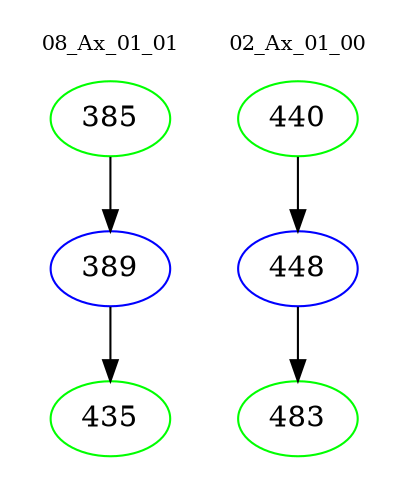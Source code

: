 digraph{
subgraph cluster_0 {
color = white
label = "08_Ax_01_01";
fontsize=10;
T0_385 [label="385", color="green"]
T0_385 -> T0_389 [color="black"]
T0_389 [label="389", color="blue"]
T0_389 -> T0_435 [color="black"]
T0_435 [label="435", color="green"]
}
subgraph cluster_1 {
color = white
label = "02_Ax_01_00";
fontsize=10;
T1_440 [label="440", color="green"]
T1_440 -> T1_448 [color="black"]
T1_448 [label="448", color="blue"]
T1_448 -> T1_483 [color="black"]
T1_483 [label="483", color="green"]
}
}
